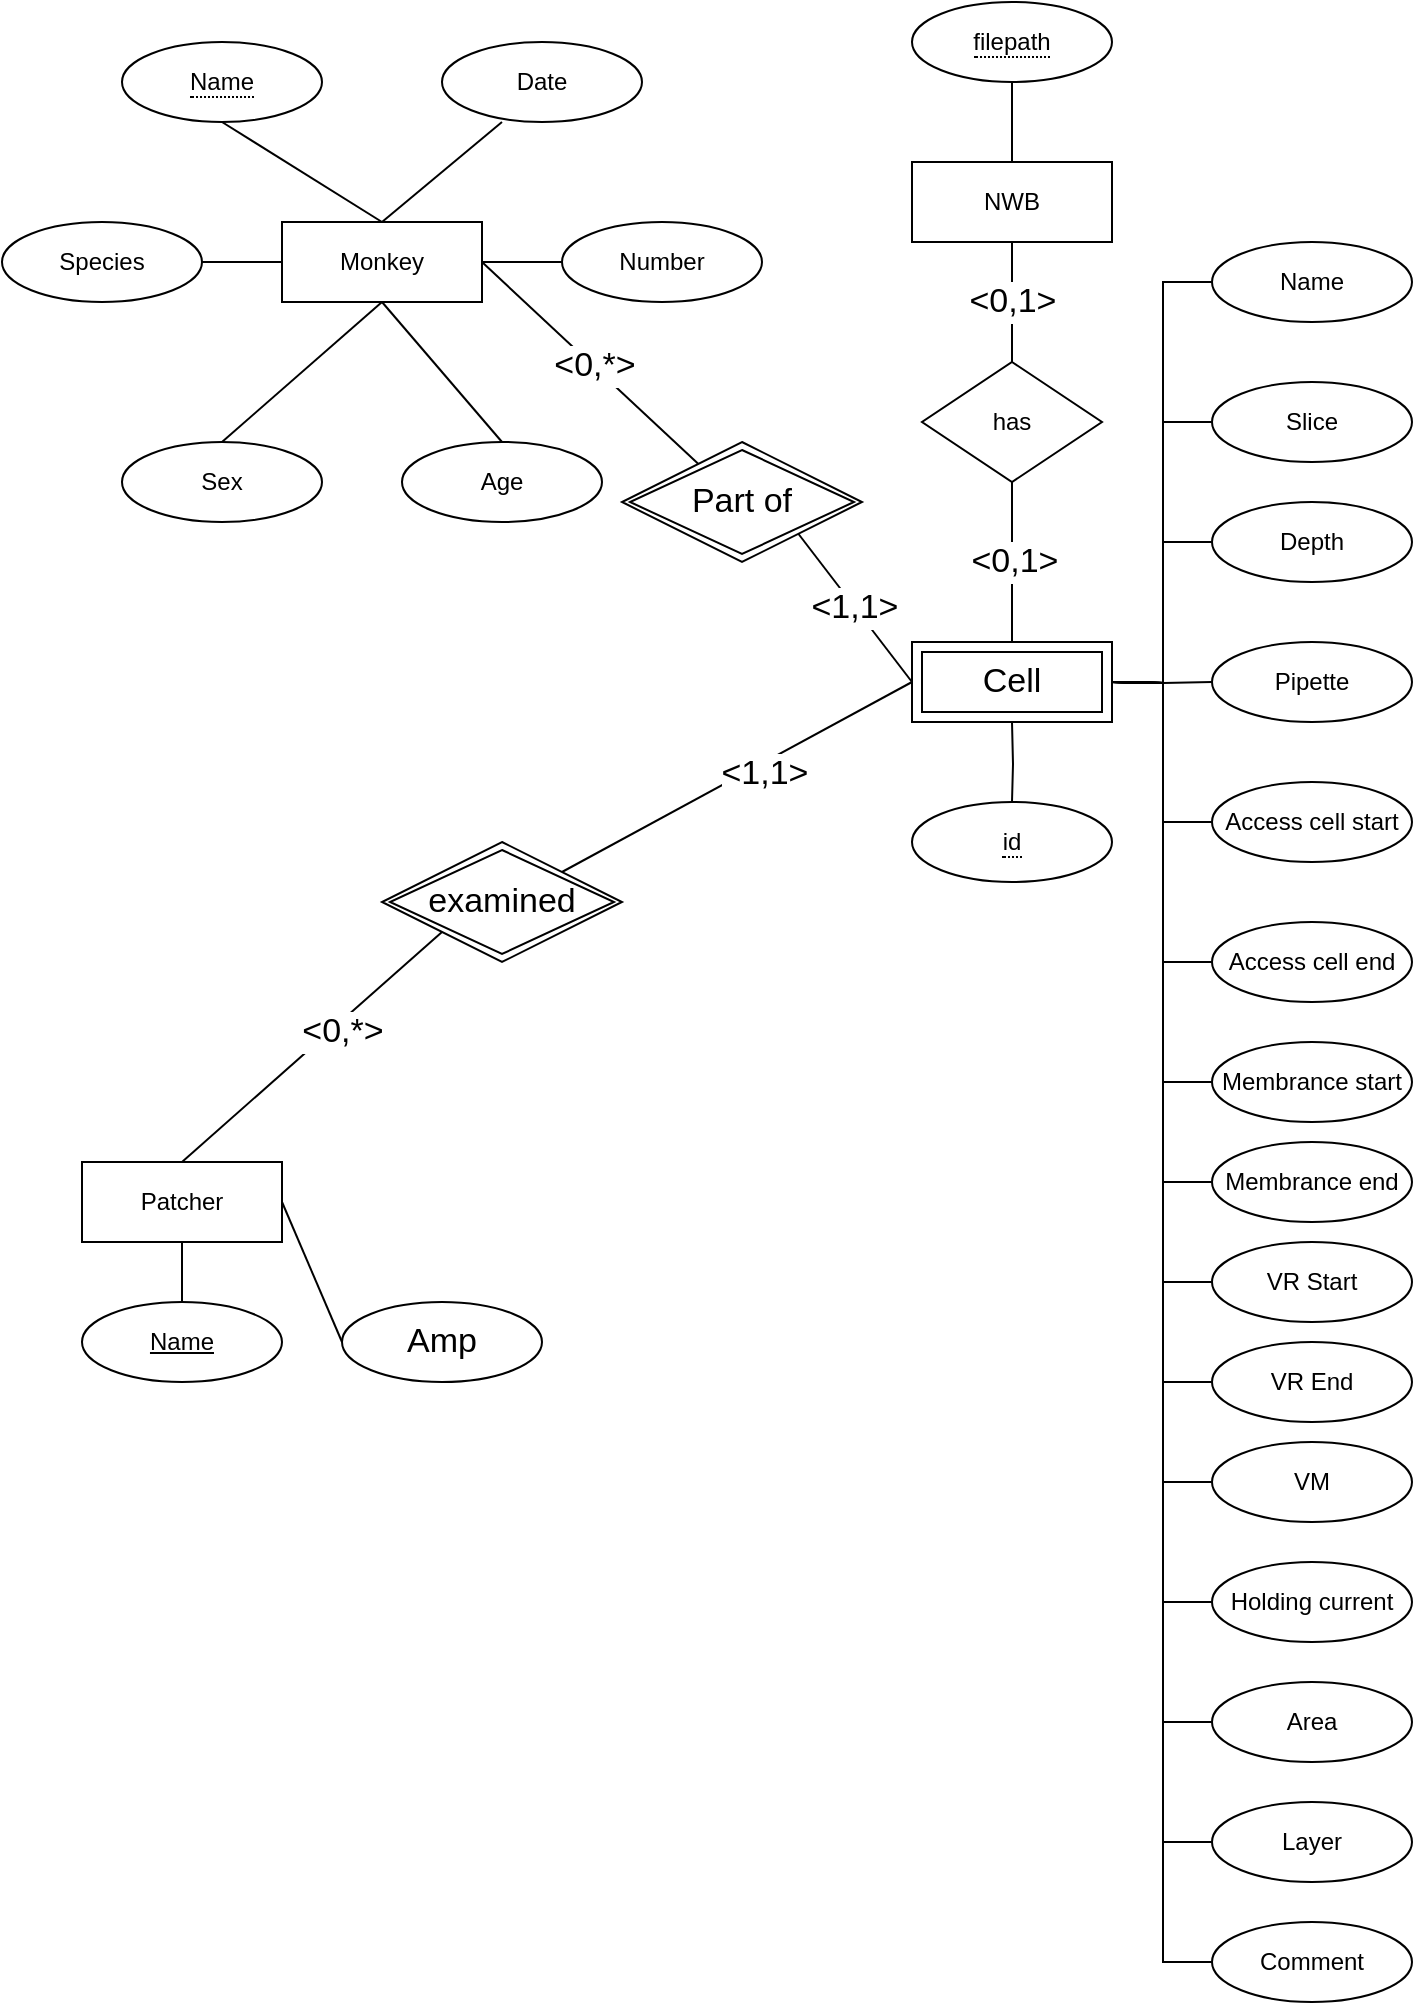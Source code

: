 <mxfile version="20.0.4" type="device"><diagram id="R2lEEEUBdFMjLlhIrx00" name="Page-1"><mxGraphModel dx="1673" dy="896" grid="1" gridSize="10" guides="1" tooltips="1" connect="1" arrows="1" fold="1" page="1" pageScale="1" pageWidth="850" pageHeight="1100" math="0" shadow="0" extFonts="Permanent Marker^https://fonts.googleapis.com/css?family=Permanent+Marker"><root><mxCell id="0"/><mxCell id="1" parent="0"/><mxCell id="5AMuwZmEM3C-T65WPnke-19" style="rounded=0;orthogonalLoop=1;jettySize=auto;html=1;exitX=0.5;exitY=1;exitDx=0;exitDy=0;entryX=0.5;entryY=0;entryDx=0;entryDy=0;endArrow=none;endFill=0;" edge="1" parent="1" source="5AMuwZmEM3C-T65WPnke-2" target="5AMuwZmEM3C-T65WPnke-10"><mxGeometry relative="1" as="geometry"/></mxCell><mxCell id="5AMuwZmEM3C-T65WPnke-21" style="rounded=0;orthogonalLoop=1;jettySize=auto;html=1;exitX=0.5;exitY=1;exitDx=0;exitDy=0;entryX=0.5;entryY=0;entryDx=0;entryDy=0;endArrow=none;endFill=0;" edge="1" parent="1" source="5AMuwZmEM3C-T65WPnke-2" target="5AMuwZmEM3C-T65WPnke-11"><mxGeometry relative="1" as="geometry"/></mxCell><mxCell id="5AMuwZmEM3C-T65WPnke-22" style="edgeStyle=orthogonalEdgeStyle;rounded=0;orthogonalLoop=1;jettySize=auto;html=1;exitX=1;exitY=0.5;exitDx=0;exitDy=0;entryX=0;entryY=0.5;entryDx=0;entryDy=0;endArrow=none;endFill=0;" edge="1" parent="1" source="5AMuwZmEM3C-T65WPnke-2" target="5AMuwZmEM3C-T65WPnke-13"><mxGeometry relative="1" as="geometry"/></mxCell><mxCell id="5AMuwZmEM3C-T65WPnke-2" value="Monkey" style="whiteSpace=wrap;html=1;align=center;" vertex="1" parent="1"><mxGeometry x="200" y="230" width="100" height="40" as="geometry"/></mxCell><mxCell id="5AMuwZmEM3C-T65WPnke-14" style="rounded=0;orthogonalLoop=1;jettySize=auto;html=1;exitX=0.5;exitY=1;exitDx=0;exitDy=0;entryX=0.5;entryY=0;entryDx=0;entryDy=0;endArrow=none;endFill=0;" edge="1" parent="1" source="5AMuwZmEM3C-T65WPnke-3" target="5AMuwZmEM3C-T65WPnke-2"><mxGeometry relative="1" as="geometry"/></mxCell><mxCell id="5AMuwZmEM3C-T65WPnke-3" value="&lt;span style=&quot;border-bottom: 1px dotted&quot;&gt;Name&lt;/span&gt;" style="ellipse;whiteSpace=wrap;html=1;align=center;" vertex="1" parent="1"><mxGeometry x="120" y="140" width="100" height="40" as="geometry"/></mxCell><mxCell id="5AMuwZmEM3C-T65WPnke-15" style="rounded=0;orthogonalLoop=1;jettySize=auto;html=1;exitX=0.5;exitY=1;exitDx=0;exitDy=0;endArrow=none;endFill=0;" edge="1" parent="1"><mxGeometry relative="1" as="geometry"><mxPoint x="250" y="230" as="targetPoint"/><mxPoint x="310" y="180" as="sourcePoint"/></mxGeometry></mxCell><mxCell id="5AMuwZmEM3C-T65WPnke-10" value="Age" style="ellipse;whiteSpace=wrap;html=1;align=center;" vertex="1" parent="1"><mxGeometry x="260" y="340" width="100" height="40" as="geometry"/></mxCell><mxCell id="5AMuwZmEM3C-T65WPnke-11" value="Sex" style="ellipse;whiteSpace=wrap;html=1;align=center;" vertex="1" parent="1"><mxGeometry x="120" y="340" width="100" height="40" as="geometry"/></mxCell><mxCell id="5AMuwZmEM3C-T65WPnke-23" style="edgeStyle=orthogonalEdgeStyle;rounded=0;orthogonalLoop=1;jettySize=auto;html=1;exitX=1;exitY=0.5;exitDx=0;exitDy=0;endArrow=none;endFill=0;" edge="1" parent="1" source="5AMuwZmEM3C-T65WPnke-12" target="5AMuwZmEM3C-T65WPnke-2"><mxGeometry relative="1" as="geometry"/></mxCell><mxCell id="5AMuwZmEM3C-T65WPnke-12" value="Species" style="ellipse;whiteSpace=wrap;html=1;align=center;" vertex="1" parent="1"><mxGeometry x="60" y="230" width="100" height="40" as="geometry"/></mxCell><mxCell id="5AMuwZmEM3C-T65WPnke-13" value="Number" style="ellipse;whiteSpace=wrap;html=1;align=center;" vertex="1" parent="1"><mxGeometry x="340" y="230" width="100" height="40" as="geometry"/></mxCell><mxCell id="5AMuwZmEM3C-T65WPnke-79" value="&amp;lt;0,1&amp;gt;" style="edgeStyle=orthogonalEdgeStyle;rounded=0;orthogonalLoop=1;jettySize=auto;html=1;exitX=0.5;exitY=1;exitDx=0;exitDy=0;entryX=0.5;entryY=0;entryDx=0;entryDy=0;endArrow=none;endFill=0;fontSize=17;" edge="1" parent="1" source="5AMuwZmEM3C-T65WPnke-24" target="5AMuwZmEM3C-T65WPnke-61"><mxGeometry relative="1" as="geometry"/></mxCell><mxCell id="5AMuwZmEM3C-T65WPnke-24" value="NWB" style="whiteSpace=wrap;html=1;align=center;" vertex="1" parent="1"><mxGeometry x="515" y="200" width="100" height="40" as="geometry"/></mxCell><mxCell id="5AMuwZmEM3C-T65WPnke-27" style="edgeStyle=orthogonalEdgeStyle;rounded=0;orthogonalLoop=1;jettySize=auto;html=1;exitX=0.5;exitY=1;exitDx=0;exitDy=0;entryX=0.5;entryY=0;entryDx=0;entryDy=0;endArrow=none;endFill=0;" edge="1" parent="1" target="5AMuwZmEM3C-T65WPnke-26"><mxGeometry relative="1" as="geometry"><mxPoint x="565" y="480" as="sourcePoint"/></mxGeometry></mxCell><mxCell id="5AMuwZmEM3C-T65WPnke-31" style="edgeStyle=orthogonalEdgeStyle;rounded=0;orthogonalLoop=1;jettySize=auto;html=1;exitX=1;exitY=0.5;exitDx=0;exitDy=0;entryX=0;entryY=0.5;entryDx=0;entryDy=0;endArrow=none;endFill=0;" edge="1" parent="1" target="5AMuwZmEM3C-T65WPnke-29"><mxGeometry relative="1" as="geometry"><mxPoint x="615" y="460" as="sourcePoint"/></mxGeometry></mxCell><mxCell id="5AMuwZmEM3C-T65WPnke-32" style="edgeStyle=orthogonalEdgeStyle;rounded=0;orthogonalLoop=1;jettySize=auto;html=1;exitX=1;exitY=0.5;exitDx=0;exitDy=0;entryX=0;entryY=0.5;entryDx=0;entryDy=0;endArrow=none;endFill=0;" edge="1" parent="1" target="5AMuwZmEM3C-T65WPnke-30"><mxGeometry relative="1" as="geometry"><mxPoint x="615" y="460" as="sourcePoint"/></mxGeometry></mxCell><mxCell id="5AMuwZmEM3C-T65WPnke-48" style="edgeStyle=orthogonalEdgeStyle;rounded=0;orthogonalLoop=1;jettySize=auto;html=1;exitX=1;exitY=0.5;exitDx=0;exitDy=0;entryX=0;entryY=0.5;entryDx=0;entryDy=0;endArrow=none;endFill=0;" edge="1" parent="1" target="5AMuwZmEM3C-T65WPnke-33"><mxGeometry relative="1" as="geometry"><mxPoint x="615" y="460" as="sourcePoint"/></mxGeometry></mxCell><mxCell id="5AMuwZmEM3C-T65WPnke-49" style="edgeStyle=orthogonalEdgeStyle;rounded=0;orthogonalLoop=1;jettySize=auto;html=1;exitX=1;exitY=0.5;exitDx=0;exitDy=0;entryX=0;entryY=0.5;entryDx=0;entryDy=0;endArrow=none;endFill=0;" edge="1" parent="1" target="5AMuwZmEM3C-T65WPnke-34"><mxGeometry relative="1" as="geometry"><mxPoint x="615" y="460" as="sourcePoint"/></mxGeometry></mxCell><mxCell id="5AMuwZmEM3C-T65WPnke-50" style="edgeStyle=orthogonalEdgeStyle;rounded=0;orthogonalLoop=1;jettySize=auto;html=1;exitX=1;exitY=0.5;exitDx=0;exitDy=0;entryX=0;entryY=0.5;entryDx=0;entryDy=0;endArrow=none;endFill=0;" edge="1" parent="1" target="5AMuwZmEM3C-T65WPnke-35"><mxGeometry relative="1" as="geometry"><mxPoint x="615" y="460" as="sourcePoint"/></mxGeometry></mxCell><mxCell id="5AMuwZmEM3C-T65WPnke-51" style="edgeStyle=orthogonalEdgeStyle;rounded=0;orthogonalLoop=1;jettySize=auto;html=1;exitX=1;exitY=0.5;exitDx=0;exitDy=0;entryX=0;entryY=0.5;entryDx=0;entryDy=0;endArrow=none;endFill=0;" edge="1" parent="1" target="5AMuwZmEM3C-T65WPnke-36"><mxGeometry relative="1" as="geometry"><mxPoint x="615" y="460" as="sourcePoint"/></mxGeometry></mxCell><mxCell id="5AMuwZmEM3C-T65WPnke-52" style="edgeStyle=orthogonalEdgeStyle;rounded=0;orthogonalLoop=1;jettySize=auto;html=1;exitX=1;exitY=0.5;exitDx=0;exitDy=0;entryX=0;entryY=0.5;entryDx=0;entryDy=0;endArrow=none;endFill=0;" edge="1" parent="1" target="5AMuwZmEM3C-T65WPnke-37"><mxGeometry relative="1" as="geometry"><mxPoint x="615" y="460" as="sourcePoint"/></mxGeometry></mxCell><mxCell id="5AMuwZmEM3C-T65WPnke-53" style="edgeStyle=orthogonalEdgeStyle;rounded=0;orthogonalLoop=1;jettySize=auto;html=1;exitX=1;exitY=0.5;exitDx=0;exitDy=0;entryX=0;entryY=0.5;entryDx=0;entryDy=0;endArrow=none;endFill=0;" edge="1" parent="1" target="5AMuwZmEM3C-T65WPnke-38"><mxGeometry relative="1" as="geometry"><mxPoint x="615" y="460" as="sourcePoint"/></mxGeometry></mxCell><mxCell id="5AMuwZmEM3C-T65WPnke-54" style="edgeStyle=orthogonalEdgeStyle;rounded=0;orthogonalLoop=1;jettySize=auto;html=1;exitX=1;exitY=0.5;exitDx=0;exitDy=0;entryX=0;entryY=0.5;entryDx=0;entryDy=0;endArrow=none;endFill=0;" edge="1" parent="1" target="5AMuwZmEM3C-T65WPnke-41"><mxGeometry relative="1" as="geometry"><mxPoint x="615" y="460" as="sourcePoint"/></mxGeometry></mxCell><mxCell id="5AMuwZmEM3C-T65WPnke-55" style="edgeStyle=orthogonalEdgeStyle;rounded=0;orthogonalLoop=1;jettySize=auto;html=1;exitX=1;exitY=0.5;exitDx=0;exitDy=0;entryX=0;entryY=0.5;entryDx=0;entryDy=0;endArrow=none;endFill=0;" edge="1" parent="1" target="5AMuwZmEM3C-T65WPnke-42"><mxGeometry relative="1" as="geometry"><mxPoint x="615" y="460" as="sourcePoint"/></mxGeometry></mxCell><mxCell id="5AMuwZmEM3C-T65WPnke-56" style="edgeStyle=orthogonalEdgeStyle;rounded=0;orthogonalLoop=1;jettySize=auto;html=1;exitX=1;exitY=0.5;exitDx=0;exitDy=0;entryX=0;entryY=0.5;entryDx=0;entryDy=0;endArrow=none;endFill=0;" edge="1" parent="1" target="5AMuwZmEM3C-T65WPnke-43"><mxGeometry relative="1" as="geometry"><mxPoint x="615" y="460" as="sourcePoint"/></mxGeometry></mxCell><mxCell id="5AMuwZmEM3C-T65WPnke-57" style="edgeStyle=orthogonalEdgeStyle;rounded=0;orthogonalLoop=1;jettySize=auto;html=1;exitX=1;exitY=0.5;exitDx=0;exitDy=0;entryX=0;entryY=0.5;entryDx=0;entryDy=0;endArrow=none;endFill=0;" edge="1" parent="1" target="5AMuwZmEM3C-T65WPnke-44"><mxGeometry relative="1" as="geometry"><mxPoint x="615" y="460" as="sourcePoint"/></mxGeometry></mxCell><mxCell id="5AMuwZmEM3C-T65WPnke-58" style="edgeStyle=orthogonalEdgeStyle;rounded=0;orthogonalLoop=1;jettySize=auto;html=1;exitX=1;exitY=0.5;exitDx=0;exitDy=0;entryX=0;entryY=0.5;entryDx=0;entryDy=0;endArrow=none;endFill=0;" edge="1" parent="1" target="5AMuwZmEM3C-T65WPnke-45"><mxGeometry relative="1" as="geometry"><mxPoint x="615" y="460" as="sourcePoint"/></mxGeometry></mxCell><mxCell id="5AMuwZmEM3C-T65WPnke-59" style="edgeStyle=orthogonalEdgeStyle;rounded=0;orthogonalLoop=1;jettySize=auto;html=1;exitX=1;exitY=0.5;exitDx=0;exitDy=0;entryX=0;entryY=0.5;entryDx=0;entryDy=0;endArrow=none;endFill=0;" edge="1" parent="1" target="5AMuwZmEM3C-T65WPnke-46"><mxGeometry relative="1" as="geometry"><mxPoint x="615" y="460" as="sourcePoint"/></mxGeometry></mxCell><mxCell id="5AMuwZmEM3C-T65WPnke-60" style="edgeStyle=orthogonalEdgeStyle;rounded=0;orthogonalLoop=1;jettySize=auto;html=1;exitX=1;exitY=0.5;exitDx=0;exitDy=0;entryX=0;entryY=0.5;entryDx=0;entryDy=0;endArrow=none;endFill=0;" edge="1" parent="1" target="5AMuwZmEM3C-T65WPnke-47"><mxGeometry relative="1" as="geometry"><mxPoint x="615" y="460" as="sourcePoint"/></mxGeometry></mxCell><mxCell id="5AMuwZmEM3C-T65WPnke-26" value="&lt;span style=&quot;border-bottom: 1px dotted&quot;&gt;id&lt;/span&gt;" style="ellipse;whiteSpace=wrap;html=1;align=center;" vertex="1" parent="1"><mxGeometry x="515" y="520" width="100" height="40" as="geometry"/></mxCell><mxCell id="5AMuwZmEM3C-T65WPnke-29" value="Name" style="ellipse;whiteSpace=wrap;html=1;align=center;" vertex="1" parent="1"><mxGeometry x="665" y="240" width="100" height="40" as="geometry"/></mxCell><mxCell id="5AMuwZmEM3C-T65WPnke-30" value="Slice" style="ellipse;whiteSpace=wrap;html=1;align=center;" vertex="1" parent="1"><mxGeometry x="665" y="310" width="100" height="40" as="geometry"/></mxCell><mxCell id="5AMuwZmEM3C-T65WPnke-33" value="Depth" style="ellipse;whiteSpace=wrap;html=1;align=center;" vertex="1" parent="1"><mxGeometry x="665" y="370" width="100" height="40" as="geometry"/></mxCell><mxCell id="5AMuwZmEM3C-T65WPnke-34" value="Pipette" style="ellipse;whiteSpace=wrap;html=1;align=center;" vertex="1" parent="1"><mxGeometry x="665" y="440" width="100" height="40" as="geometry"/></mxCell><mxCell id="5AMuwZmEM3C-T65WPnke-35" value="Access cell start" style="ellipse;whiteSpace=wrap;html=1;align=center;" vertex="1" parent="1"><mxGeometry x="665" y="510" width="100" height="40" as="geometry"/></mxCell><mxCell id="5AMuwZmEM3C-T65WPnke-36" value="Access cell end" style="ellipse;whiteSpace=wrap;html=1;align=center;" vertex="1" parent="1"><mxGeometry x="665" y="580" width="100" height="40" as="geometry"/></mxCell><mxCell id="5AMuwZmEM3C-T65WPnke-37" value="Membrance start" style="ellipse;whiteSpace=wrap;html=1;align=center;" vertex="1" parent="1"><mxGeometry x="665" y="640" width="100" height="40" as="geometry"/></mxCell><mxCell id="5AMuwZmEM3C-T65WPnke-38" value="Membrance end" style="ellipse;whiteSpace=wrap;html=1;align=center;" vertex="1" parent="1"><mxGeometry x="665" y="690" width="100" height="40" as="geometry"/></mxCell><mxCell id="5AMuwZmEM3C-T65WPnke-40" style="edgeStyle=orthogonalEdgeStyle;rounded=0;orthogonalLoop=1;jettySize=auto;html=1;exitX=0.5;exitY=1;exitDx=0;exitDy=0;entryX=0.5;entryY=0;entryDx=0;entryDy=0;endArrow=none;endFill=0;" edge="1" parent="1" source="5AMuwZmEM3C-T65WPnke-39" target="5AMuwZmEM3C-T65WPnke-24"><mxGeometry relative="1" as="geometry"/></mxCell><mxCell id="5AMuwZmEM3C-T65WPnke-39" value="&lt;span style=&quot;border-bottom: 1px dotted&quot;&gt;filepath&lt;/span&gt;" style="ellipse;whiteSpace=wrap;html=1;align=center;" vertex="1" parent="1"><mxGeometry x="515" y="120" width="100" height="40" as="geometry"/></mxCell><mxCell id="5AMuwZmEM3C-T65WPnke-41" value="VR Start" style="ellipse;whiteSpace=wrap;html=1;align=center;" vertex="1" parent="1"><mxGeometry x="665" y="740" width="100" height="40" as="geometry"/></mxCell><mxCell id="5AMuwZmEM3C-T65WPnke-42" value="VR End" style="ellipse;whiteSpace=wrap;html=1;align=center;" vertex="1" parent="1"><mxGeometry x="665" y="790" width="100" height="40" as="geometry"/></mxCell><mxCell id="5AMuwZmEM3C-T65WPnke-43" value="VM" style="ellipse;whiteSpace=wrap;html=1;align=center;" vertex="1" parent="1"><mxGeometry x="665" y="840" width="100" height="40" as="geometry"/></mxCell><mxCell id="5AMuwZmEM3C-T65WPnke-44" value="Holding current" style="ellipse;whiteSpace=wrap;html=1;align=center;" vertex="1" parent="1"><mxGeometry x="665" y="900" width="100" height="40" as="geometry"/></mxCell><mxCell id="5AMuwZmEM3C-T65WPnke-45" value="Area" style="ellipse;whiteSpace=wrap;html=1;align=center;" vertex="1" parent="1"><mxGeometry x="665" y="960" width="100" height="40" as="geometry"/></mxCell><mxCell id="5AMuwZmEM3C-T65WPnke-46" value="Layer" style="ellipse;whiteSpace=wrap;html=1;align=center;" vertex="1" parent="1"><mxGeometry x="665" y="1020" width="100" height="40" as="geometry"/></mxCell><mxCell id="5AMuwZmEM3C-T65WPnke-47" value="Comment" style="ellipse;whiteSpace=wrap;html=1;align=center;" vertex="1" parent="1"><mxGeometry x="665" y="1080" width="100" height="40" as="geometry"/></mxCell><mxCell id="5AMuwZmEM3C-T65WPnke-80" value="&amp;lt;0,1&amp;gt;" style="edgeStyle=orthogonalEdgeStyle;rounded=0;orthogonalLoop=1;jettySize=auto;html=1;exitX=0.5;exitY=1;exitDx=0;exitDy=0;entryX=0.5;entryY=0;entryDx=0;entryDy=0;fontSize=17;endArrow=none;endFill=0;" edge="1" parent="1" source="5AMuwZmEM3C-T65WPnke-61"><mxGeometry relative="1" as="geometry"><mxPoint x="565" y="440" as="targetPoint"/></mxGeometry></mxCell><mxCell id="5AMuwZmEM3C-T65WPnke-61" value="has" style="shape=rhombus;perimeter=rhombusPerimeter;whiteSpace=wrap;html=1;align=center;" vertex="1" parent="1"><mxGeometry x="520" y="300" width="90" height="60" as="geometry"/></mxCell><mxCell id="5AMuwZmEM3C-T65WPnke-64" style="edgeStyle=orthogonalEdgeStyle;rounded=0;orthogonalLoop=1;jettySize=auto;html=1;exitX=0.5;exitY=1;exitDx=0;exitDy=0;entryX=0.5;entryY=0;entryDx=0;entryDy=0;endArrow=none;endFill=0;" edge="1" parent="1" source="5AMuwZmEM3C-T65WPnke-62" target="5AMuwZmEM3C-T65WPnke-63"><mxGeometry relative="1" as="geometry"/></mxCell><mxCell id="5AMuwZmEM3C-T65WPnke-113" style="edgeStyle=none;rounded=0;orthogonalLoop=1;jettySize=auto;html=1;exitX=1;exitY=0.5;exitDx=0;exitDy=0;entryX=0;entryY=0.5;entryDx=0;entryDy=0;fontSize=17;endArrow=none;endFill=0;" edge="1" parent="1" source="5AMuwZmEM3C-T65WPnke-62" target="5AMuwZmEM3C-T65WPnke-93"><mxGeometry relative="1" as="geometry"/></mxCell><mxCell id="5AMuwZmEM3C-T65WPnke-116" style="edgeStyle=none;rounded=0;orthogonalLoop=1;jettySize=auto;html=1;exitX=0.5;exitY=0;exitDx=0;exitDy=0;entryX=0;entryY=1;entryDx=0;entryDy=0;fontSize=17;endArrow=none;endFill=0;" edge="1" parent="1" source="5AMuwZmEM3C-T65WPnke-62" target="5AMuwZmEM3C-T65WPnke-115"><mxGeometry relative="1" as="geometry"/></mxCell><mxCell id="5AMuwZmEM3C-T65WPnke-119" value="&amp;lt;0,*&amp;gt;" style="edgeLabel;html=1;align=center;verticalAlign=middle;resizable=0;points=[];fontSize=17;" vertex="1" connectable="0" parent="5AMuwZmEM3C-T65WPnke-116"><mxGeometry x="0.194" y="-4" relative="1" as="geometry"><mxPoint as="offset"/></mxGeometry></mxCell><mxCell id="5AMuwZmEM3C-T65WPnke-62" value="Patcher" style="whiteSpace=wrap;html=1;align=center;" vertex="1" parent="1"><mxGeometry x="100" y="700" width="100" height="40" as="geometry"/></mxCell><mxCell id="5AMuwZmEM3C-T65WPnke-63" value="Name" style="ellipse;whiteSpace=wrap;html=1;align=center;fontStyle=4" vertex="1" parent="1"><mxGeometry x="100" y="770" width="100" height="40" as="geometry"/></mxCell><mxCell id="5AMuwZmEM3C-T65WPnke-83" value="&amp;lt;0,*&amp;gt;" style="endArrow=none;html=1;rounded=0;fontSize=17;entryX=1;entryY=0.5;entryDx=0;entryDy=0;exitX=0;exitY=0;exitDx=0;exitDy=0;" edge="1" parent="1" target="5AMuwZmEM3C-T65WPnke-2"><mxGeometry width="50" height="50" relative="1" as="geometry"><mxPoint x="412.5" y="355" as="sourcePoint"/><mxPoint x="510" y="330" as="targetPoint"/></mxGeometry></mxCell><mxCell id="5AMuwZmEM3C-T65WPnke-85" value="&amp;lt;1,1&amp;gt;" style="endArrow=none;html=1;rounded=0;fontSize=17;exitX=1;exitY=1;exitDx=0;exitDy=0;entryX=0;entryY=0.5;entryDx=0;entryDy=0;" edge="1" parent="1"><mxGeometry width="50" height="50" relative="1" as="geometry"><mxPoint x="457.5" y="385" as="sourcePoint"/><mxPoint x="515" y="460" as="targetPoint"/></mxGeometry></mxCell><mxCell id="5AMuwZmEM3C-T65WPnke-93" value="Amp" style="ellipse;whiteSpace=wrap;html=1;align=center;fontSize=17;" vertex="1" parent="1"><mxGeometry x="230" y="770" width="100" height="40" as="geometry"/></mxCell><mxCell id="5AMuwZmEM3C-T65WPnke-96" value="Date" style="ellipse;whiteSpace=wrap;html=1;align=center;" vertex="1" parent="1"><mxGeometry x="280" y="140" width="100" height="40" as="geometry"/></mxCell><mxCell id="5AMuwZmEM3C-T65WPnke-97" value="Cell" style="shape=ext;margin=3;double=1;whiteSpace=wrap;html=1;align=center;fontSize=17;" vertex="1" parent="1"><mxGeometry x="515" y="440" width="100" height="40" as="geometry"/></mxCell><mxCell id="5AMuwZmEM3C-T65WPnke-99" value="Part of" style="shape=rhombus;double=1;perimeter=rhombusPerimeter;whiteSpace=wrap;html=1;align=center;fontSize=17;" vertex="1" parent="1"><mxGeometry x="370" y="340" width="120" height="60" as="geometry"/></mxCell><mxCell id="5AMuwZmEM3C-T65WPnke-117" style="edgeStyle=none;rounded=0;orthogonalLoop=1;jettySize=auto;html=1;exitX=1;exitY=0;exitDx=0;exitDy=0;entryX=0;entryY=0.5;entryDx=0;entryDy=0;fontSize=17;endArrow=none;endFill=0;" edge="1" parent="1" source="5AMuwZmEM3C-T65WPnke-115" target="5AMuwZmEM3C-T65WPnke-97"><mxGeometry relative="1" as="geometry"/></mxCell><mxCell id="5AMuwZmEM3C-T65WPnke-118" value="&amp;lt;1,1&amp;gt;" style="edgeLabel;html=1;align=center;verticalAlign=middle;resizable=0;points=[];fontSize=17;" vertex="1" connectable="0" parent="5AMuwZmEM3C-T65WPnke-117"><mxGeometry x="0.131" y="-4" relative="1" as="geometry"><mxPoint y="1" as="offset"/></mxGeometry></mxCell><mxCell id="5AMuwZmEM3C-T65WPnke-115" value="examined" style="shape=rhombus;double=1;perimeter=rhombusPerimeter;whiteSpace=wrap;html=1;align=center;fontSize=17;" vertex="1" parent="1"><mxGeometry x="250" y="540" width="120" height="60" as="geometry"/></mxCell></root></mxGraphModel></diagram></mxfile>